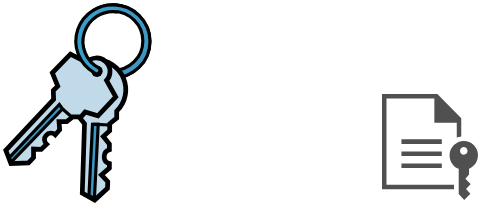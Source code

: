 <mxfile version="17.2.4" type="github">
  <diagram id="wDOJWa0sOfvWBEXJ46od" name="Page-1">
    <mxGraphModel dx="1117" dy="610" grid="1" gridSize="10" guides="1" tooltips="1" connect="1" arrows="1" fold="1" page="1" pageScale="1" pageWidth="827" pageHeight="1169" math="0" shadow="0">
      <root>
        <mxCell id="0" />
        <mxCell id="1" parent="0" />
        <mxCell id="JZ91lQcQxe4ch7ZgAQdz-55" value="" style="sketch=0;pointerEvents=1;shadow=0;dashed=0;html=1;strokeColor=none;fillColor=#505050;labelPosition=center;verticalLabelPosition=bottom;verticalAlign=top;outlineConnect=0;align=center;shape=mxgraph.office.concepts.file_key;labelBackgroundColor=#9AC7BF;labelBorderColor=default;fontSize=14;" vertex="1" parent="1">
          <mxGeometry x="460" y="290" width="48" height="53" as="geometry" />
        </mxCell>
        <mxCell id="JZ91lQcQxe4ch7ZgAQdz-56" value="" style="shape=mxgraph.cisco.misc.keys;html=1;pointerEvents=1;dashed=0;fillColor=#036897;strokeColor=#ffffff;strokeWidth=2;verticalLabelPosition=bottom;verticalAlign=top;align=center;outlineConnect=0;labelBackgroundColor=#9AC7BF;labelBorderColor=default;fontSize=14;" vertex="1" parent="1">
          <mxGeometry x="270" y="244" width="74" height="99" as="geometry" />
        </mxCell>
      </root>
    </mxGraphModel>
  </diagram>
</mxfile>

